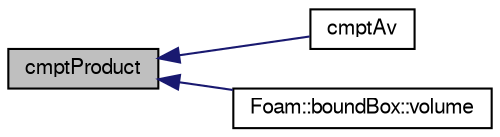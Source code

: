 digraph "cmptProduct"
{
  bgcolor="transparent";
  edge [fontname="FreeSans",fontsize="10",labelfontname="FreeSans",labelfontsize="10"];
  node [fontname="FreeSans",fontsize="10",shape=record];
  rankdir="LR";
  Node129359 [label="cmptProduct",height=0.2,width=0.4,color="black", fillcolor="grey75", style="filled", fontcolor="black"];
  Node129359 -> Node129360 [dir="back",color="midnightblue",fontsize="10",style="solid",fontname="FreeSans"];
  Node129360 [label="cmptAv",height=0.2,width=0.4,color="black",URL="$a21124.html#a8230f9f148507c3d3351f887eb189459"];
  Node129359 -> Node129361 [dir="back",color="midnightblue",fontsize="10",style="solid",fontname="FreeSans"];
  Node129361 [label="Foam::boundBox::volume",height=0.2,width=0.4,color="black",URL="$a27102.html#a5dbe6db3402feec9b313a7132237ec6e",tooltip="The volume of the bound box. "];
}
